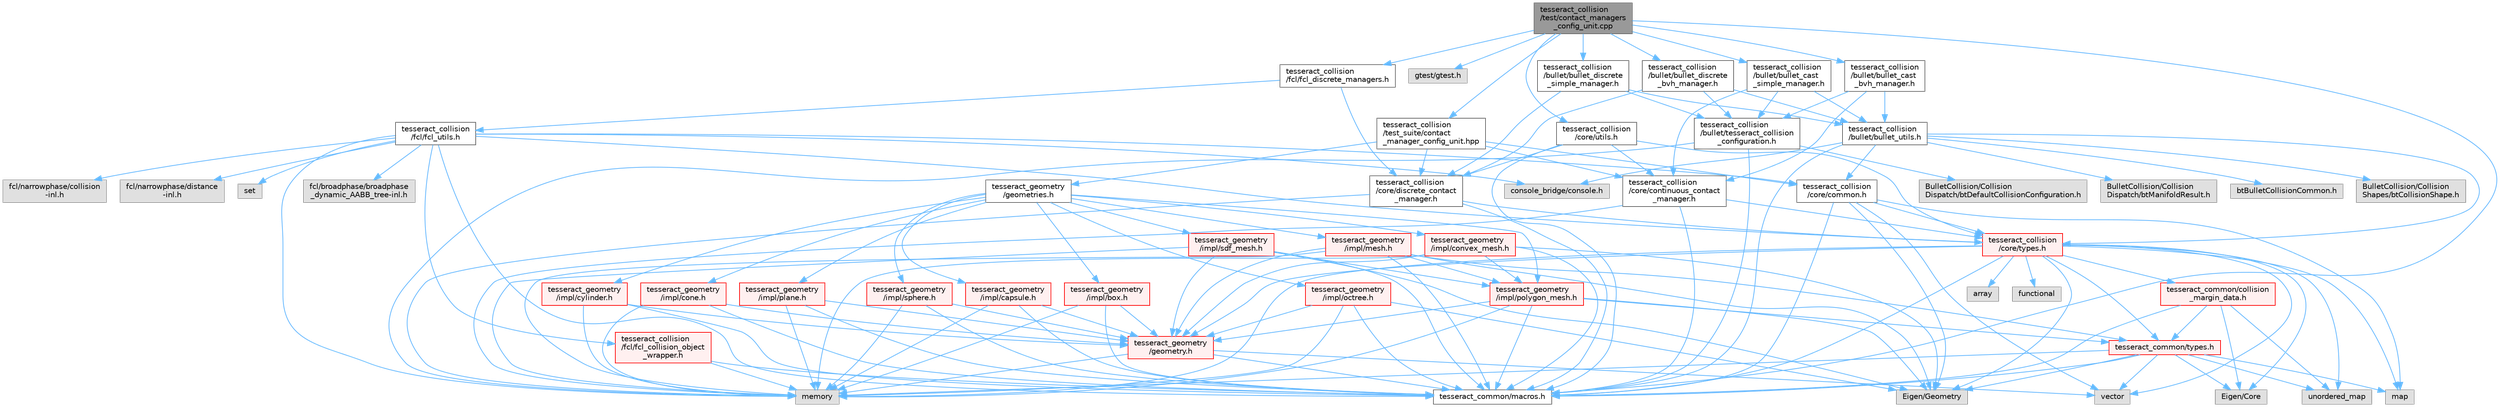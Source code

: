 digraph "tesseract_collision/test/contact_managers_config_unit.cpp"
{
 // LATEX_PDF_SIZE
  bgcolor="transparent";
  edge [fontname=Helvetica,fontsize=10,labelfontname=Helvetica,labelfontsize=10];
  node [fontname=Helvetica,fontsize=10,shape=box,height=0.2,width=0.4];
  Node1 [label="tesseract_collision\l/test/contact_managers\l_config_unit.cpp",height=0.2,width=0.4,color="gray40", fillcolor="grey60", style="filled", fontcolor="black",tooltip="Tesseract collision contact managers config test."];
  Node1 -> Node2 [color="steelblue1",style="solid"];
  Node2 [label="tesseract_common/macros.h",height=0.2,width=0.4,color="grey40", fillcolor="white", style="filled",URL="$de/d3c/macros_8h.html",tooltip="Common Tesseract Macros."];
  Node1 -> Node3 [color="steelblue1",style="solid"];
  Node3 [label="gtest/gtest.h",height=0.2,width=0.4,color="grey60", fillcolor="#E0E0E0", style="filled",tooltip=" "];
  Node1 -> Node4 [color="steelblue1",style="solid"];
  Node4 [label="tesseract_collision\l/test_suite/contact\l_manager_config_unit.hpp",height=0.2,width=0.4,color="grey40", fillcolor="white", style="filled",URL="$d4/df0/contact__manager__config__unit_8hpp.html",tooltip=" "];
  Node4 -> Node5 [color="steelblue1",style="solid"];
  Node5 [label="tesseract_collision\l/core/discrete_contact\l_manager.h",height=0.2,width=0.4,color="grey40", fillcolor="white", style="filled",URL="$db/d35/discrete__contact__manager_8h.html",tooltip="This is the discrete contact manager base class."];
  Node5 -> Node2 [color="steelblue1",style="solid"];
  Node5 -> Node6 [color="steelblue1",style="solid"];
  Node6 [label="memory",height=0.2,width=0.4,color="grey60", fillcolor="#E0E0E0", style="filled",tooltip=" "];
  Node5 -> Node7 [color="steelblue1",style="solid"];
  Node7 [label="tesseract_collision\l/core/types.h",height=0.2,width=0.4,color="red", fillcolor="#FFF0F0", style="filled",URL="$d3/db3/tesseract__collision_2core_2include_2tesseract__collision_2core_2types_8h.html",tooltip="Tesseracts Collision Common Types."];
  Node7 -> Node2 [color="steelblue1",style="solid"];
  Node7 -> Node8 [color="steelblue1",style="solid"];
  Node8 [label="Eigen/Core",height=0.2,width=0.4,color="grey60", fillcolor="#E0E0E0", style="filled",tooltip=" "];
  Node7 -> Node9 [color="steelblue1",style="solid"];
  Node9 [label="Eigen/Geometry",height=0.2,width=0.4,color="grey60", fillcolor="#E0E0E0", style="filled",tooltip=" "];
  Node7 -> Node10 [color="steelblue1",style="solid"];
  Node10 [label="vector",height=0.2,width=0.4,color="grey60", fillcolor="#E0E0E0", style="filled",tooltip=" "];
  Node7 -> Node6 [color="steelblue1",style="solid"];
  Node7 -> Node11 [color="steelblue1",style="solid"];
  Node11 [label="map",height=0.2,width=0.4,color="grey60", fillcolor="#E0E0E0", style="filled",tooltip=" "];
  Node7 -> Node12 [color="steelblue1",style="solid"];
  Node12 [label="array",height=0.2,width=0.4,color="grey60", fillcolor="#E0E0E0", style="filled",tooltip=" "];
  Node7 -> Node13 [color="steelblue1",style="solid"];
  Node13 [label="unordered_map",height=0.2,width=0.4,color="grey60", fillcolor="#E0E0E0", style="filled",tooltip=" "];
  Node7 -> Node14 [color="steelblue1",style="solid"];
  Node14 [label="functional",height=0.2,width=0.4,color="grey60", fillcolor="#E0E0E0", style="filled",tooltip=" "];
  Node7 -> Node15 [color="steelblue1",style="solid"];
  Node15 [label="tesseract_geometry\l/geometry.h",height=0.2,width=0.4,color="red", fillcolor="#FFF0F0", style="filled",URL="$d0/da6/tesseract__geometry_2include_2tesseract__geometry_2geometry_8h.html",tooltip="Tesseract Geometries."];
  Node15 -> Node2 [color="steelblue1",style="solid"];
  Node15 -> Node6 [color="steelblue1",style="solid"];
  Node15 -> Node10 [color="steelblue1",style="solid"];
  Node7 -> Node20 [color="steelblue1",style="solid"];
  Node20 [label="tesseract_common/types.h",height=0.2,width=0.4,color="red", fillcolor="#FFF0F0", style="filled",URL="$dd/ddb/tesseract__common_2include_2tesseract__common_2types_8h.html",tooltip="Common Tesseract Types."];
  Node20 -> Node2 [color="steelblue1",style="solid"];
  Node20 -> Node8 [color="steelblue1",style="solid"];
  Node20 -> Node9 [color="steelblue1",style="solid"];
  Node20 -> Node10 [color="steelblue1",style="solid"];
  Node20 -> Node6 [color="steelblue1",style="solid"];
  Node20 -> Node11 [color="steelblue1",style="solid"];
  Node20 -> Node13 [color="steelblue1",style="solid"];
  Node7 -> Node25 [color="steelblue1",style="solid"];
  Node25 [label="tesseract_common/collision\l_margin_data.h",height=0.2,width=0.4,color="red", fillcolor="#FFF0F0", style="filled",URL="$d4/da8/collision__margin__data_8h.html",tooltip="This is used to store collision margin information."];
  Node25 -> Node2 [color="steelblue1",style="solid"];
  Node25 -> Node8 [color="steelblue1",style="solid"];
  Node25 -> Node13 [color="steelblue1",style="solid"];
  Node25 -> Node20 [color="steelblue1",style="solid"];
  Node4 -> Node35 [color="steelblue1",style="solid"];
  Node35 [label="tesseract_collision\l/core/continuous_contact\l_manager.h",height=0.2,width=0.4,color="grey40", fillcolor="white", style="filled",URL="$d6/d0f/continuous__contact__manager_8h.html",tooltip="This is the continuous contact manager base class."];
  Node35 -> Node2 [color="steelblue1",style="solid"];
  Node35 -> Node6 [color="steelblue1",style="solid"];
  Node35 -> Node7 [color="steelblue1",style="solid"];
  Node4 -> Node36 [color="steelblue1",style="solid"];
  Node36 [label="tesseract_collision\l/core/common.h",height=0.2,width=0.4,color="grey40", fillcolor="white", style="filled",URL="$dc/d54/common_8h.html",tooltip="This is a collection of common methods."];
  Node36 -> Node2 [color="steelblue1",style="solid"];
  Node36 -> Node11 [color="steelblue1",style="solid"];
  Node36 -> Node10 [color="steelblue1",style="solid"];
  Node36 -> Node9 [color="steelblue1",style="solid"];
  Node36 -> Node7 [color="steelblue1",style="solid"];
  Node4 -> Node37 [color="steelblue1",style="solid"];
  Node37 [label="tesseract_geometry\l/geometries.h",height=0.2,width=0.4,color="grey40", fillcolor="white", style="filled",URL="$d4/ddb/geometries_8h.html",tooltip="Tesseract Geometries."];
  Node37 -> Node38 [color="steelblue1",style="solid"];
  Node38 [label="tesseract_geometry\l/impl/box.h",height=0.2,width=0.4,color="red", fillcolor="#FFF0F0", style="filled",URL="$df/d9e/tesseract__geometry_2include_2tesseract__geometry_2impl_2box_8h.html",tooltip="Tesseract Box Geometry."];
  Node38 -> Node2 [color="steelblue1",style="solid"];
  Node38 -> Node6 [color="steelblue1",style="solid"];
  Node38 -> Node15 [color="steelblue1",style="solid"];
  Node37 -> Node39 [color="steelblue1",style="solid"];
  Node39 [label="tesseract_geometry\l/impl/capsule.h",height=0.2,width=0.4,color="red", fillcolor="#FFF0F0", style="filled",URL="$d8/d2b/tesseract__geometry_2include_2tesseract__geometry_2impl_2capsule_8h.html",tooltip="Tesseract Capsule Geometry."];
  Node39 -> Node2 [color="steelblue1",style="solid"];
  Node39 -> Node6 [color="steelblue1",style="solid"];
  Node39 -> Node15 [color="steelblue1",style="solid"];
  Node37 -> Node40 [color="steelblue1",style="solid"];
  Node40 [label="tesseract_geometry\l/impl/cone.h",height=0.2,width=0.4,color="red", fillcolor="#FFF0F0", style="filled",URL="$dc/df2/tesseract__geometry_2include_2tesseract__geometry_2impl_2cone_8h.html",tooltip="Tesseract Cone Geometry."];
  Node40 -> Node2 [color="steelblue1",style="solid"];
  Node40 -> Node6 [color="steelblue1",style="solid"];
  Node40 -> Node15 [color="steelblue1",style="solid"];
  Node37 -> Node41 [color="steelblue1",style="solid"];
  Node41 [label="tesseract_geometry\l/impl/convex_mesh.h",height=0.2,width=0.4,color="red", fillcolor="#FFF0F0", style="filled",URL="$de/dd2/tesseract__geometry_2include_2tesseract__geometry_2impl_2convex__mesh_8h.html",tooltip="Tesseract Convex Mesh Geometry."];
  Node41 -> Node2 [color="steelblue1",style="solid"];
  Node41 -> Node9 [color="steelblue1",style="solid"];
  Node41 -> Node6 [color="steelblue1",style="solid"];
  Node41 -> Node15 [color="steelblue1",style="solid"];
  Node41 -> Node44 [color="steelblue1",style="solid"];
  Node44 [label="tesseract_geometry\l/impl/polygon_mesh.h",height=0.2,width=0.4,color="red", fillcolor="#FFF0F0", style="filled",URL="$d2/deb/polygon__mesh_8h.html",tooltip="Tesseract Polygon Mesh Geometry."];
  Node44 -> Node2 [color="steelblue1",style="solid"];
  Node44 -> Node9 [color="steelblue1",style="solid"];
  Node44 -> Node6 [color="steelblue1",style="solid"];
  Node44 -> Node20 [color="steelblue1",style="solid"];
  Node44 -> Node15 [color="steelblue1",style="solid"];
  Node37 -> Node54 [color="steelblue1",style="solid"];
  Node54 [label="tesseract_geometry\l/impl/cylinder.h",height=0.2,width=0.4,color="red", fillcolor="#FFF0F0", style="filled",URL="$d8/d3b/tesseract__geometry_2include_2tesseract__geometry_2impl_2cylinder_8h.html",tooltip="Tesseract Cylinder Geometry."];
  Node54 -> Node2 [color="steelblue1",style="solid"];
  Node54 -> Node6 [color="steelblue1",style="solid"];
  Node54 -> Node15 [color="steelblue1",style="solid"];
  Node37 -> Node55 [color="steelblue1",style="solid"];
  Node55 [label="tesseract_geometry\l/impl/mesh.h",height=0.2,width=0.4,color="red", fillcolor="#FFF0F0", style="filled",URL="$d5/d93/tesseract__geometry_2include_2tesseract__geometry_2impl_2mesh_8h.html",tooltip="Tesseract Mesh Geometry."];
  Node55 -> Node2 [color="steelblue1",style="solid"];
  Node55 -> Node9 [color="steelblue1",style="solid"];
  Node55 -> Node6 [color="steelblue1",style="solid"];
  Node55 -> Node20 [color="steelblue1",style="solid"];
  Node55 -> Node15 [color="steelblue1",style="solid"];
  Node55 -> Node44 [color="steelblue1",style="solid"];
  Node37 -> Node56 [color="steelblue1",style="solid"];
  Node56 [label="tesseract_geometry\l/impl/octree.h",height=0.2,width=0.4,color="red", fillcolor="#FFF0F0", style="filled",URL="$df/d5e/tesseract__geometry_2include_2tesseract__geometry_2impl_2octree_8h.html",tooltip="Tesseract Octree Geometry."];
  Node56 -> Node2 [color="steelblue1",style="solid"];
  Node56 -> Node9 [color="steelblue1",style="solid"];
  Node56 -> Node6 [color="steelblue1",style="solid"];
  Node56 -> Node15 [color="steelblue1",style="solid"];
  Node37 -> Node58 [color="steelblue1",style="solid"];
  Node58 [label="tesseract_geometry\l/impl/plane.h",height=0.2,width=0.4,color="red", fillcolor="#FFF0F0", style="filled",URL="$db/d8b/plane_8h.html",tooltip="Tesseract Plane Geometry."];
  Node58 -> Node2 [color="steelblue1",style="solid"];
  Node58 -> Node6 [color="steelblue1",style="solid"];
  Node58 -> Node15 [color="steelblue1",style="solid"];
  Node37 -> Node44 [color="steelblue1",style="solid"];
  Node37 -> Node59 [color="steelblue1",style="solid"];
  Node59 [label="tesseract_geometry\l/impl/sdf_mesh.h",height=0.2,width=0.4,color="red", fillcolor="#FFF0F0", style="filled",URL="$d2/d17/tesseract__geometry_2include_2tesseract__geometry_2impl_2sdf__mesh_8h.html",tooltip="Tesseract SDF Mesh Geometry."];
  Node59 -> Node2 [color="steelblue1",style="solid"];
  Node59 -> Node9 [color="steelblue1",style="solid"];
  Node59 -> Node6 [color="steelblue1",style="solid"];
  Node59 -> Node15 [color="steelblue1",style="solid"];
  Node59 -> Node44 [color="steelblue1",style="solid"];
  Node37 -> Node60 [color="steelblue1",style="solid"];
  Node60 [label="tesseract_geometry\l/impl/sphere.h",height=0.2,width=0.4,color="red", fillcolor="#FFF0F0", style="filled",URL="$d8/db6/tesseract__geometry_2include_2tesseract__geometry_2impl_2sphere_8h.html",tooltip="Tesseract Sphere Geometry."];
  Node60 -> Node2 [color="steelblue1",style="solid"];
  Node60 -> Node6 [color="steelblue1",style="solid"];
  Node60 -> Node15 [color="steelblue1",style="solid"];
  Node1 -> Node61 [color="steelblue1",style="solid"];
  Node61 [label="tesseract_collision\l/bullet/bullet_discrete\l_simple_manager.h",height=0.2,width=0.4,color="grey40", fillcolor="white", style="filled",URL="$d3/dd2/bullet__discrete__simple__manager_8h.html",tooltip="Tesseract ROS Bullet discrete simple collision manager."];
  Node61 -> Node62 [color="steelblue1",style="solid"];
  Node62 [label="tesseract_collision\l/bullet/bullet_utils.h",height=0.2,width=0.4,color="grey40", fillcolor="white", style="filled",URL="$d6/d91/bullet__utils_8h.html",tooltip="Tesseract ROS Bullet environment utility function."];
  Node62 -> Node2 [color="steelblue1",style="solid"];
  Node62 -> Node63 [color="steelblue1",style="solid"];
  Node63 [label="BulletCollision/Collision\lShapes/btCollisionShape.h",height=0.2,width=0.4,color="grey60", fillcolor="#E0E0E0", style="filled",tooltip=" "];
  Node62 -> Node64 [color="steelblue1",style="solid"];
  Node64 [label="BulletCollision/Collision\lDispatch/btManifoldResult.h",height=0.2,width=0.4,color="grey60", fillcolor="#E0E0E0", style="filled",tooltip=" "];
  Node62 -> Node65 [color="steelblue1",style="solid"];
  Node65 [label="btBulletCollisionCommon.h",height=0.2,width=0.4,color="grey60", fillcolor="#E0E0E0", style="filled",tooltip=" "];
  Node62 -> Node66 [color="steelblue1",style="solid"];
  Node66 [label="console_bridge/console.h",height=0.2,width=0.4,color="grey60", fillcolor="#E0E0E0", style="filled",tooltip=" "];
  Node62 -> Node7 [color="steelblue1",style="solid"];
  Node62 -> Node36 [color="steelblue1",style="solid"];
  Node61 -> Node5 [color="steelblue1",style="solid"];
  Node61 -> Node67 [color="steelblue1",style="solid"];
  Node67 [label="tesseract_collision\l/bullet/tesseract_collision\l_configuration.h",height=0.2,width=0.4,color="grey40", fillcolor="white", style="filled",URL="$d0/d96/tesseract__collision__configuration_8h.html",tooltip="Modified bullet collision configuration."];
  Node67 -> Node2 [color="steelblue1",style="solid"];
  Node67 -> Node6 [color="steelblue1",style="solid"];
  Node67 -> Node68 [color="steelblue1",style="solid"];
  Node68 [label="BulletCollision/Collision\lDispatch/btDefaultCollisionConfiguration.h",height=0.2,width=0.4,color="grey60", fillcolor="#E0E0E0", style="filled",tooltip=" "];
  Node1 -> Node69 [color="steelblue1",style="solid"];
  Node69 [label="tesseract_collision\l/bullet/bullet_discrete\l_bvh_manager.h",height=0.2,width=0.4,color="grey40", fillcolor="white", style="filled",URL="$df/d19/bullet__discrete__bvh__manager_8h.html",tooltip="Tesseract ROS Bullet discrete BVH collision manager."];
  Node69 -> Node62 [color="steelblue1",style="solid"];
  Node69 -> Node5 [color="steelblue1",style="solid"];
  Node69 -> Node67 [color="steelblue1",style="solid"];
  Node1 -> Node70 [color="steelblue1",style="solid"];
  Node70 [label="tesseract_collision\l/bullet/bullet_cast\l_simple_manager.h",height=0.2,width=0.4,color="grey40", fillcolor="white", style="filled",URL="$d5/d68/bullet__cast__simple__manager_8h.html",tooltip="Tesseract ROS Bullet cast(continuous) simple collision manager."];
  Node70 -> Node62 [color="steelblue1",style="solid"];
  Node70 -> Node35 [color="steelblue1",style="solid"];
  Node70 -> Node67 [color="steelblue1",style="solid"];
  Node1 -> Node71 [color="steelblue1",style="solid"];
  Node71 [label="tesseract_collision\l/bullet/bullet_cast\l_bvh_manager.h",height=0.2,width=0.4,color="grey40", fillcolor="white", style="filled",URL="$db/dc0/bullet__cast__bvh__manager_8h.html",tooltip="Tesseract ROS Bullet cast(continuous) BVH collision manager."];
  Node71 -> Node62 [color="steelblue1",style="solid"];
  Node71 -> Node35 [color="steelblue1",style="solid"];
  Node71 -> Node67 [color="steelblue1",style="solid"];
  Node1 -> Node72 [color="steelblue1",style="solid"];
  Node72 [label="tesseract_collision\l/fcl/fcl_discrete_managers.h",height=0.2,width=0.4,color="grey40", fillcolor="white", style="filled",URL="$dc/d8d/fcl__discrete__managers_8h.html",tooltip="Tesseract ROS FCL contact checker implementation."];
  Node72 -> Node5 [color="steelblue1",style="solid"];
  Node72 -> Node73 [color="steelblue1",style="solid"];
  Node73 [label="tesseract_collision\l/fcl/fcl_utils.h",height=0.2,width=0.4,color="grey40", fillcolor="white", style="filled",URL="$d2/dde/fcl__utils_8h.html",tooltip="Tesseract ROS FCL Utility Functions."];
  Node73 -> Node2 [color="steelblue1",style="solid"];
  Node73 -> Node74 [color="steelblue1",style="solid"];
  Node74 [label="fcl/broadphase/broadphase\l_dynamic_AABB_tree-inl.h",height=0.2,width=0.4,color="grey60", fillcolor="#E0E0E0", style="filled",tooltip=" "];
  Node73 -> Node75 [color="steelblue1",style="solid"];
  Node75 [label="fcl/narrowphase/collision\l-inl.h",height=0.2,width=0.4,color="grey60", fillcolor="#E0E0E0", style="filled",tooltip=" "];
  Node73 -> Node76 [color="steelblue1",style="solid"];
  Node76 [label="fcl/narrowphase/distance\l-inl.h",height=0.2,width=0.4,color="grey60", fillcolor="#E0E0E0", style="filled",tooltip=" "];
  Node73 -> Node6 [color="steelblue1",style="solid"];
  Node73 -> Node77 [color="steelblue1",style="solid"];
  Node77 [label="set",height=0.2,width=0.4,color="grey60", fillcolor="#E0E0E0", style="filled",tooltip=" "];
  Node73 -> Node66 [color="steelblue1",style="solid"];
  Node73 -> Node7 [color="steelblue1",style="solid"];
  Node73 -> Node36 [color="steelblue1",style="solid"];
  Node73 -> Node78 [color="steelblue1",style="solid"];
  Node78 [label="tesseract_collision\l/fcl/fcl_collision_object\l_wrapper.h",height=0.2,width=0.4,color="red", fillcolor="#FFF0F0", style="filled",URL="$d9/d9f/fcl__collision__object__wrapper_8h.html",tooltip="Collision Object Wrapper to modify AABB with contact distance threshold."];
  Node78 -> Node2 [color="steelblue1",style="solid"];
  Node78 -> Node6 [color="steelblue1",style="solid"];
  Node1 -> Node80 [color="steelblue1",style="solid"];
  Node80 [label="tesseract_collision\l/core/utils.h",height=0.2,width=0.4,color="grey40", fillcolor="white", style="filled",URL="$df/d4c/tesseract__collision_2core_2include_2tesseract__collision_2core_2utils_8h.html",tooltip="Tesseract Collision utils."];
  Node80 -> Node2 [color="steelblue1",style="solid"];
  Node80 -> Node7 [color="steelblue1",style="solid"];
  Node80 -> Node35 [color="steelblue1",style="solid"];
  Node80 -> Node5 [color="steelblue1",style="solid"];
}
